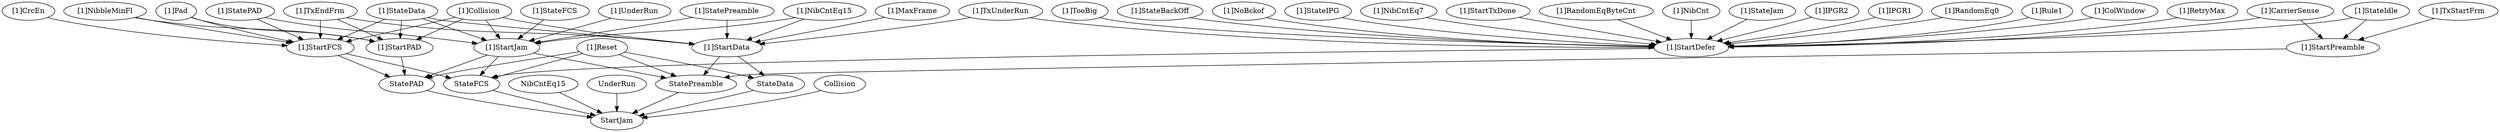 strict digraph "" {
	StateFCS	 [complexity=8,
		importance=0.0876093116145,
		rank=0.0109511639518];
	StartJam	 [complexity=0,
		importance=0.0545910896712,
		rank=0.0];
	StateFCS -> StartJam;
	"[1]TxEndFrm"	 [complexity=16,
		importance=0.118790538573,
		rank=0.00742440866084];
	"[1]StartFCS"	 [complexity=10,
		importance=0.229649736673,
		rank=0.0229649736673];
	"[1]TxEndFrm" -> "[1]StartFCS";
	"[1]StartPAD"	 [complexity=9,
		importance=0.117404362045,
		rank=0.0130449291161];
	"[1]TxEndFrm" -> "[1]StartPAD";
	"[1]StartData"	 [complexity=10,
		importance=0.107912629382,
		rank=0.0107912629382];
	"[1]TxEndFrm" -> "[1]StartData";
	"[1]StateData"	 [complexity=21,
		importance=0.234065599843,
		rank=0.0111459809449];
	"[1]StateData" -> "[1]StartFCS";
	"[1]StateData" -> "[1]StartPAD";
	"[1]StateData" -> "[1]StartData";
	"[1]StartJam"	 [complexity=10,
		importance=0.247316356843,
		rank=0.0247316356843];
	"[1]StateData" -> "[1]StartJam";
	"[1]TooBig"	 [complexity=31,
		importance=0.273229917008,
		rank=0.00881386829059];
	"[1]StartDefer"	 [complexity=10,
		importance=0.262352007817,
		rank=0.0262352007817];
	"[1]TooBig" -> "[1]StartDefer";
	"[1]StateBackOff"	 [complexity=31,
		importance=0.286413205573,
		rank=0.00923913566364];
	"[1]StateBackOff" -> "[1]StartDefer";
	"[1]NoBckof"	 [complexity=31,
		importance=0.273229917008,
		rank=0.00881386829059];
	"[1]NoBckof" -> "[1]StartDefer";
	"[1]StateFCS"	 [complexity=18,
		importance=0.280334578786,
		rank=0.0155741432659];
	"[1]StateFCS" -> "[1]StartJam";
	"[1]CarrierSense"	 [complexity=13,
		importance=0.120552372764,
		rank=0.0092732594434];
	"[1]CarrierSense" -> "[1]StartDefer";
	"[1]StartPreamble"	 [complexity=9,
		importance=0.109674463573,
		rank=0.0121860515081];
	"[1]CarrierSense" -> "[1]StartPreamble";
	StateData	 [complexity=8,
		importance=0.0728314307496,
		rank=0.0091039288437];
	StateData -> StartJam;
	"[1]StateIPG"	 [complexity=31,
		importance=0.299917721964,
		rank=0.00967476522464];
	"[1]StateIPG" -> "[1]StartDefer";
	NibCntEq15	 [complexity=8,
		importance=0.0654689988623,
		rank=0.00818362485778];
	NibCntEq15 -> StartJam;
	UnderRun	 [complexity=8,
		importance=0.0654689988623,
		rank=0.00818362485778];
	UnderRun -> StartJam;
	"[1]NibCntEq7"	 [complexity=31,
		importance=0.273229917008,
		rank=0.00881386829059];
	"[1]NibCntEq7" -> "[1]StartDefer";
	StatePreamble	 [complexity=8,
		importance=0.0887200769585,
		rank=0.0110900096198];
	StatePreamble -> StartJam;
	StatePAD	 [complexity=8,
		importance=0.096362633586,
		rank=0.0120453291982];
	StatePAD -> StartJam;
	"[1]UnderRun"	 [complexity=18,
		importance=0.258194266034,
		rank=0.0143441258908];
	"[1]UnderRun" -> "[1]StartJam";
	"[1]StartTxDone"	 [complexity=31,
		importance=0.273229917008,
		rank=0.00881386829059];
	"[1]StartTxDone" -> "[1]StartDefer";
	"[1]RandomEqByteCnt"	 [complexity=31,
		importance=0.273229917008,
		rank=0.00881386829059];
	"[1]RandomEqByteCnt" -> "[1]StartDefer";
	"[1]TxUnderRun"	 [complexity=15,
		importance=0.118790538573,
		rank=0.00791936923823];
	"[1]TxUnderRun" -> "[1]StartData";
	"[1]TxUnderRun" -> "[1]StartDefer";
	"[1]StartFCS" -> StateFCS;
	"[1]StartFCS" -> StatePAD;
	"[1]StatePAD"	 [complexity=22,
		importance=0.271421280588,
		rank=0.0123373309358];
	"[1]StatePAD" -> "[1]StartFCS";
	"[1]StatePAD" -> "[1]StartJam";
	"[1]TxStartFrm"	 [complexity=13,
		importance=0.120552372764,
		rank=0.0092732594434];
	"[1]TxStartFrm" -> "[1]StartPreamble";
	"[1]StatePreamble"	 [complexity=16,
		importance=0.14204161667,
		rank=0.00887760104186];
	"[1]StatePreamble" -> "[1]StartData";
	"[1]StatePreamble" -> "[1]StartJam";
	"[1]StartPAD" -> StatePAD;
	"[1]NibbleMinFl"	 [complexity=22,
		importance=0.240527645864,
		rank=0.010933074812];
	"[1]NibbleMinFl" -> "[1]StartFCS";
	"[1]NibbleMinFl" -> "[1]StartPAD";
	"[1]StateIdle"	 [complexity=13,
		importance=0.142452532701,
		rank=0.0109578871309];
	"[1]StateIdle" -> "[1]StartDefer";
	"[1]StateIdle" -> "[1]StartPreamble";
	"[1]StartData" -> StateData;
	"[1]StartData" -> StatePreamble;
	"[1]NibCnt"	 [complexity=31,
		importance=0.273229917008,
		rank=0.00881386829059];
	"[1]NibCnt" -> "[1]StartDefer";
	"[1]MaxFrame"	 [complexity=15,
		importance=0.118790538573,
		rank=0.00791936923823];
	"[1]MaxFrame" -> "[1]StartData";
	"[1]Reset"	 [complexity=9,
		importance=1.24901223193,
		rank=0.138779136882];
	"[1]Reset" -> StateFCS;
	"[1]Reset" -> StateData;
	"[1]Reset" -> StatePreamble;
	"[1]Reset" -> StatePAD;
	"[1]CrcEn"	 [complexity=22,
		importance=0.240527645864,
		rank=0.010933074812];
	"[1]CrcEn" -> "[1]StartFCS";
	"[1]Pad"	 [complexity=22,
		importance=0.240527645864,
		rank=0.010933074812];
	"[1]Pad" -> "[1]StartFCS";
	"[1]Pad" -> "[1]StartPAD";
	"[1]StateJam"	 [complexity=31,
		importance=0.295306718683,
		rank=0.00952602318331];
	"[1]StateJam" -> "[1]StartDefer";
	"[1]IPGR2"	 [complexity=31,
		importance=0.273229917008,
		rank=0.00881386829059];
	"[1]IPGR2" -> "[1]StartDefer";
	"[1]NibCntEq15"	 [complexity=16,
		importance=0.118790538573,
		rank=0.00742440866084];
	"[1]NibCntEq15" -> "[1]StartData";
	"[1]NibCntEq15" -> "[1]StartJam";
	"[1]StartDefer" -> StateFCS;
	"[1]IPGR1"	 [complexity=31,
		importance=0.273229917008,
		rank=0.00881386829059];
	"[1]IPGR1" -> "[1]StartDefer";
	"[1]RandomEq0"	 [complexity=31,
		importance=0.273229917008,
		rank=0.00881386829059];
	"[1]RandomEq0" -> "[1]StartDefer";
	"[1]Collision"	 [complexity=21,
		importance=0.226703167956,
		rank=0.0107953889503];
	"[1]Collision" -> "[1]StartFCS";
	"[1]Collision" -> "[1]StartPAD";
	"[1]Collision" -> "[1]StartData";
	"[1]Collision" -> "[1]StartJam";
	"[1]Rule1"	 [complexity=31,
		importance=0.299201020959,
		rank=0.0096516458374];
	"[1]Rule1" -> "[1]StartDefer";
	Collision	 [complexity=8,
		importance=0.0654689988623,
		rank=0.00818362485778];
	Collision -> StartJam;
	"[1]ColWindow"	 [complexity=31,
		importance=0.273229917008,
		rank=0.00881386829059];
	"[1]ColWindow" -> "[1]StartDefer";
	"[1]StartJam" -> StateFCS;
	"[1]StartJam" -> StatePreamble;
	"[1]StartJam" -> StatePAD;
	"[1]StartPreamble" -> StatePreamble;
	"[1]RetryMax"	 [complexity=31,
		importance=0.273229917008,
		rank=0.00881386829059];
	"[1]RetryMax" -> "[1]StartDefer";
}
